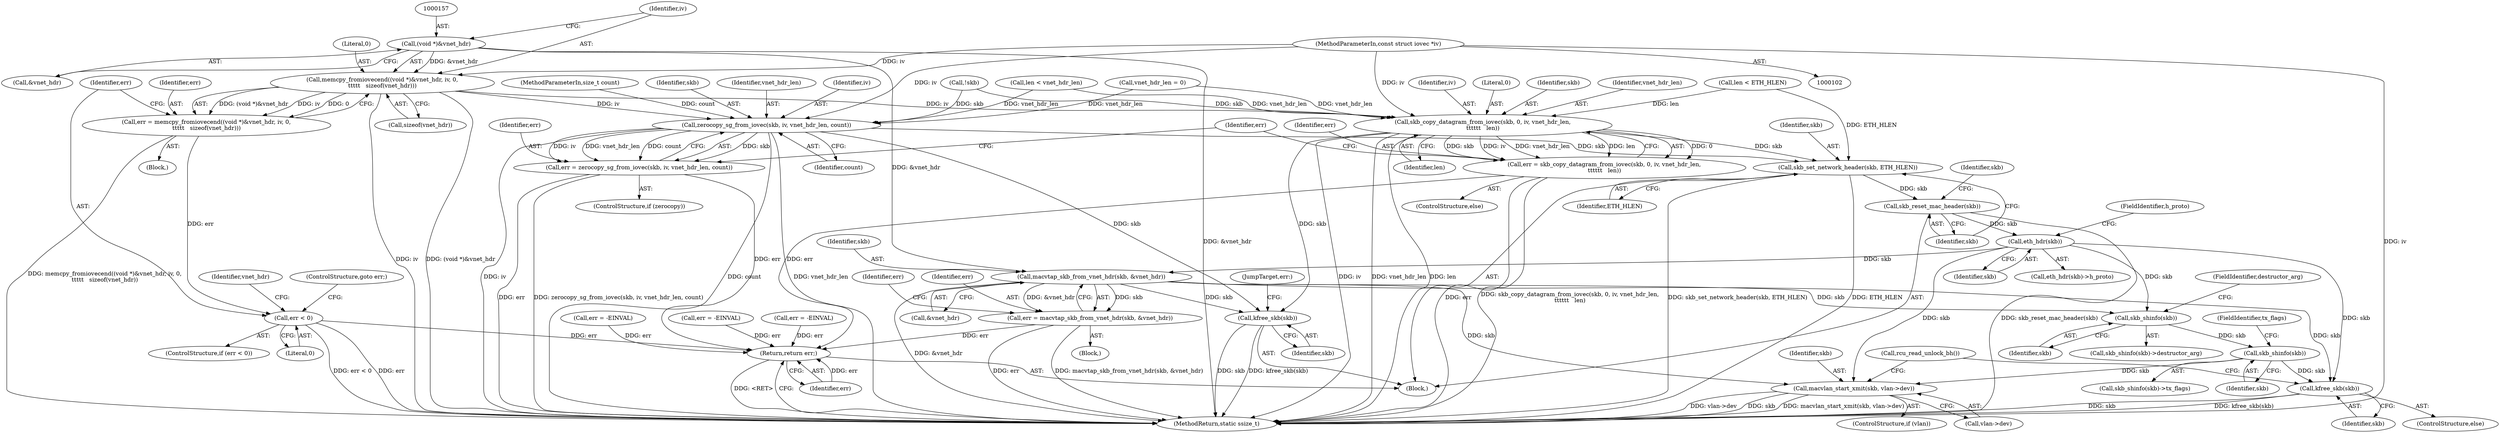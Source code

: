 digraph "0_linux_b92946e2919134ebe2a4083e4302236295ea2a73@API" {
"1000155" [label="(Call,memcpy_fromiovecend((void *)&vnet_hdr, iv, 0,\n\t\t\t\t\t   sizeof(vnet_hdr)))"];
"1000156" [label="(Call,(void *)&vnet_hdr)"];
"1000105" [label="(MethodParameterIn,const struct iovec *iv)"];
"1000153" [label="(Call,err = memcpy_fromiovecend((void *)&vnet_hdr, iv, 0,\n\t\t\t\t\t   sizeof(vnet_hdr)))"];
"1000165" [label="(Call,err < 0)"];
"1000381" [label="(Return,return err;)"];
"1000280" [label="(Call,zerocopy_sg_from_iovec(skb, iv, vnet_hdr_len, count))"];
"1000278" [label="(Call,err = zerocopy_sg_from_iovec(skb, iv, vnet_hdr_len, count))"];
"1000297" [label="(Call,skb_set_network_header(skb, ETH_HLEN))"];
"1000300" [label="(Call,skb_reset_mac_header(skb))"];
"1000307" [label="(Call,eth_hdr(skb))"];
"1000315" [label="(Call,macvtap_skb_from_vnet_hdr(skb, &vnet_hdr))"];
"1000313" [label="(Call,err = macvtap_skb_from_vnet_hdr(skb, &vnet_hdr))"];
"1000334" [label="(Call,skb_shinfo(skb))"];
"1000342" [label="(Call,skb_shinfo(skb))"];
"1000348" [label="(Call,macvlan_start_xmit(skb, vlan->dev))"];
"1000354" [label="(Call,kfree_skb(skb))"];
"1000360" [label="(Call,kfree_skb(skb))"];
"1000288" [label="(Call,skb_copy_datagram_from_iovec(skb, 0, iv, vnet_hdr_len,\n\t\t\t\t\t\t   len))"];
"1000286" [label="(Call,err = skb_copy_datagram_from_iovec(skb, 0, iv, vnet_hdr_len,\n\t\t\t\t\t\t   len))"];
"1000105" [label="(MethodParameterIn,const struct iovec *iv)"];
"1000320" [label="(Identifier,err)"];
"1000307" [label="(Call,eth_hdr(skb))"];
"1000284" [label="(Identifier,count)"];
"1000161" [label="(Literal,0)"];
"1000353" [label="(ControlStructure,else)"];
"1000300" [label="(Call,skb_reset_mac_header(skb))"];
"1000219" [label="(Call,len < ETH_HLEN)"];
"1000202" [label="(Call,err = -EINVAL)"];
"1000304" [label="(Identifier,skb)"];
"1000298" [label="(Identifier,skb)"];
"1000346" [label="(ControlStructure,if (vlan))"];
"1000299" [label="(Identifier,ETH_HLEN)"];
"1000350" [label="(Call,vlan->dev)"];
"1000160" [label="(Identifier,iv)"];
"1000273" [label="(Call,!skb)"];
"1000280" [label="(Call,zerocopy_sg_from_iovec(skb, iv, vnet_hdr_len, count))"];
"1000164" [label="(ControlStructure,if (err < 0))"];
"1000317" [label="(Call,&vnet_hdr)"];
"1000276" [label="(ControlStructure,if (zerocopy))"];
"1000383" [label="(MethodReturn,static ssize_t)"];
"1000278" [label="(Call,err = zerocopy_sg_from_iovec(skb, iv, vnet_hdr_len, count))"];
"1000313" [label="(Call,err = macvtap_skb_from_vnet_hdr(skb, &vnet_hdr))"];
"1000336" [label="(FieldIdentifier,destructor_arg)"];
"1000291" [label="(Identifier,iv)"];
"1000166" [label="(Identifier,err)"];
"1000306" [label="(Call,eth_hdr(skb)->h_proto)"];
"1000348" [label="(Call,macvlan_start_xmit(skb, vlan->dev))"];
"1000156" [label="(Call,(void *)&vnet_hdr)"];
"1000354" [label="(Call,kfree_skb(skb))"];
"1000281" [label="(Identifier,skb)"];
"1000334" [label="(Call,skb_shinfo(skb))"];
"1000316" [label="(Identifier,skb)"];
"1000153" [label="(Call,err = memcpy_fromiovecend((void *)&vnet_hdr, iv, 0,\n\t\t\t\t\t   sizeof(vnet_hdr)))"];
"1000165" [label="(Call,err < 0)"];
"1000382" [label="(Identifier,err)"];
"1000315" [label="(Call,macvtap_skb_from_vnet_hdr(skb, &vnet_hdr))"];
"1000290" [label="(Literal,0)"];
"1000297" [label="(Call,skb_set_network_header(skb, ETH_HLEN))"];
"1000293" [label="(Identifier,len)"];
"1000141" [label="(Call,err = -EINVAL)"];
"1000135" [label="(Block,)"];
"1000301" [label="(Identifier,skb)"];
"1000285" [label="(ControlStructure,else)"];
"1000121" [label="(Call,vnet_hdr_len = 0)"];
"1000360" [label="(Call,kfree_skb(skb))"];
"1000362" [label="(JumpTarget,err:)"];
"1000289" [label="(Identifier,skb)"];
"1000355" [label="(Identifier,skb)"];
"1000173" [label="(Identifier,vnet_hdr)"];
"1000167" [label="(Literal,0)"];
"1000361" [label="(Identifier,skb)"];
"1000155" [label="(Call,memcpy_fromiovecend((void *)&vnet_hdr, iv, 0,\n\t\t\t\t\t   sizeof(vnet_hdr)))"];
"1000287" [label="(Identifier,err)"];
"1000213" [label="(Call,err = -EINVAL)"];
"1000283" [label="(Identifier,vnet_hdr_len)"];
"1000162" [label="(Call,sizeof(vnet_hdr))"];
"1000314" [label="(Identifier,err)"];
"1000308" [label="(Identifier,skb)"];
"1000335" [label="(Identifier,skb)"];
"1000349" [label="(Identifier,skb)"];
"1000282" [label="(Identifier,iv)"];
"1000279" [label="(Identifier,err)"];
"1000158" [label="(Call,&vnet_hdr)"];
"1000168" [label="(ControlStructure,goto err;)"];
"1000344" [label="(FieldIdentifier,tx_flags)"];
"1000154" [label="(Identifier,err)"];
"1000146" [label="(Call,len < vnet_hdr_len)"];
"1000295" [label="(Identifier,err)"];
"1000292" [label="(Identifier,vnet_hdr_len)"];
"1000333" [label="(Call,skb_shinfo(skb)->destructor_arg)"];
"1000342" [label="(Call,skb_shinfo(skb))"];
"1000312" [label="(Block,)"];
"1000109" [label="(Block,)"];
"1000381" [label="(Return,return err;)"];
"1000107" [label="(MethodParameterIn,size_t count)"];
"1000309" [label="(FieldIdentifier,h_proto)"];
"1000356" [label="(Call,rcu_read_unlock_bh())"];
"1000286" [label="(Call,err = skb_copy_datagram_from_iovec(skb, 0, iv, vnet_hdr_len,\n\t\t\t\t\t\t   len))"];
"1000341" [label="(Call,skb_shinfo(skb)->tx_flags)"];
"1000343" [label="(Identifier,skb)"];
"1000288" [label="(Call,skb_copy_datagram_from_iovec(skb, 0, iv, vnet_hdr_len,\n\t\t\t\t\t\t   len))"];
"1000155" -> "1000153"  [label="AST: "];
"1000155" -> "1000162"  [label="CFG: "];
"1000156" -> "1000155"  [label="AST: "];
"1000160" -> "1000155"  [label="AST: "];
"1000161" -> "1000155"  [label="AST: "];
"1000162" -> "1000155"  [label="AST: "];
"1000153" -> "1000155"  [label="CFG: "];
"1000155" -> "1000383"  [label="DDG: iv"];
"1000155" -> "1000383"  [label="DDG: (void *)&vnet_hdr"];
"1000155" -> "1000153"  [label="DDG: (void *)&vnet_hdr"];
"1000155" -> "1000153"  [label="DDG: iv"];
"1000155" -> "1000153"  [label="DDG: 0"];
"1000156" -> "1000155"  [label="DDG: &vnet_hdr"];
"1000105" -> "1000155"  [label="DDG: iv"];
"1000155" -> "1000280"  [label="DDG: iv"];
"1000155" -> "1000288"  [label="DDG: iv"];
"1000156" -> "1000158"  [label="CFG: "];
"1000157" -> "1000156"  [label="AST: "];
"1000158" -> "1000156"  [label="AST: "];
"1000160" -> "1000156"  [label="CFG: "];
"1000156" -> "1000383"  [label="DDG: &vnet_hdr"];
"1000156" -> "1000315"  [label="DDG: &vnet_hdr"];
"1000105" -> "1000102"  [label="AST: "];
"1000105" -> "1000383"  [label="DDG: iv"];
"1000105" -> "1000280"  [label="DDG: iv"];
"1000105" -> "1000288"  [label="DDG: iv"];
"1000153" -> "1000135"  [label="AST: "];
"1000154" -> "1000153"  [label="AST: "];
"1000166" -> "1000153"  [label="CFG: "];
"1000153" -> "1000383"  [label="DDG: memcpy_fromiovecend((void *)&vnet_hdr, iv, 0,\n\t\t\t\t\t   sizeof(vnet_hdr))"];
"1000153" -> "1000165"  [label="DDG: err"];
"1000165" -> "1000164"  [label="AST: "];
"1000165" -> "1000167"  [label="CFG: "];
"1000166" -> "1000165"  [label="AST: "];
"1000167" -> "1000165"  [label="AST: "];
"1000168" -> "1000165"  [label="CFG: "];
"1000173" -> "1000165"  [label="CFG: "];
"1000165" -> "1000383"  [label="DDG: err"];
"1000165" -> "1000383"  [label="DDG: err < 0"];
"1000165" -> "1000381"  [label="DDG: err"];
"1000381" -> "1000109"  [label="AST: "];
"1000381" -> "1000382"  [label="CFG: "];
"1000382" -> "1000381"  [label="AST: "];
"1000383" -> "1000381"  [label="CFG: "];
"1000381" -> "1000383"  [label="DDG: <RET>"];
"1000382" -> "1000381"  [label="DDG: err"];
"1000141" -> "1000381"  [label="DDG: err"];
"1000286" -> "1000381"  [label="DDG: err"];
"1000213" -> "1000381"  [label="DDG: err"];
"1000202" -> "1000381"  [label="DDG: err"];
"1000313" -> "1000381"  [label="DDG: err"];
"1000278" -> "1000381"  [label="DDG: err"];
"1000280" -> "1000278"  [label="AST: "];
"1000280" -> "1000284"  [label="CFG: "];
"1000281" -> "1000280"  [label="AST: "];
"1000282" -> "1000280"  [label="AST: "];
"1000283" -> "1000280"  [label="AST: "];
"1000284" -> "1000280"  [label="AST: "];
"1000278" -> "1000280"  [label="CFG: "];
"1000280" -> "1000383"  [label="DDG: iv"];
"1000280" -> "1000383"  [label="DDG: count"];
"1000280" -> "1000383"  [label="DDG: vnet_hdr_len"];
"1000280" -> "1000278"  [label="DDG: skb"];
"1000280" -> "1000278"  [label="DDG: iv"];
"1000280" -> "1000278"  [label="DDG: vnet_hdr_len"];
"1000280" -> "1000278"  [label="DDG: count"];
"1000273" -> "1000280"  [label="DDG: skb"];
"1000121" -> "1000280"  [label="DDG: vnet_hdr_len"];
"1000146" -> "1000280"  [label="DDG: vnet_hdr_len"];
"1000107" -> "1000280"  [label="DDG: count"];
"1000280" -> "1000297"  [label="DDG: skb"];
"1000280" -> "1000360"  [label="DDG: skb"];
"1000278" -> "1000276"  [label="AST: "];
"1000279" -> "1000278"  [label="AST: "];
"1000295" -> "1000278"  [label="CFG: "];
"1000278" -> "1000383"  [label="DDG: zerocopy_sg_from_iovec(skb, iv, vnet_hdr_len, count)"];
"1000278" -> "1000383"  [label="DDG: err"];
"1000297" -> "1000109"  [label="AST: "];
"1000297" -> "1000299"  [label="CFG: "];
"1000298" -> "1000297"  [label="AST: "];
"1000299" -> "1000297"  [label="AST: "];
"1000301" -> "1000297"  [label="CFG: "];
"1000297" -> "1000383"  [label="DDG: skb_set_network_header(skb, ETH_HLEN)"];
"1000297" -> "1000383"  [label="DDG: ETH_HLEN"];
"1000288" -> "1000297"  [label="DDG: skb"];
"1000219" -> "1000297"  [label="DDG: ETH_HLEN"];
"1000297" -> "1000300"  [label="DDG: skb"];
"1000300" -> "1000109"  [label="AST: "];
"1000300" -> "1000301"  [label="CFG: "];
"1000301" -> "1000300"  [label="AST: "];
"1000304" -> "1000300"  [label="CFG: "];
"1000300" -> "1000383"  [label="DDG: skb_reset_mac_header(skb)"];
"1000300" -> "1000307"  [label="DDG: skb"];
"1000307" -> "1000306"  [label="AST: "];
"1000307" -> "1000308"  [label="CFG: "];
"1000308" -> "1000307"  [label="AST: "];
"1000309" -> "1000307"  [label="CFG: "];
"1000307" -> "1000315"  [label="DDG: skb"];
"1000307" -> "1000334"  [label="DDG: skb"];
"1000307" -> "1000348"  [label="DDG: skb"];
"1000307" -> "1000354"  [label="DDG: skb"];
"1000315" -> "1000313"  [label="AST: "];
"1000315" -> "1000317"  [label="CFG: "];
"1000316" -> "1000315"  [label="AST: "];
"1000317" -> "1000315"  [label="AST: "];
"1000313" -> "1000315"  [label="CFG: "];
"1000315" -> "1000383"  [label="DDG: &vnet_hdr"];
"1000315" -> "1000313"  [label="DDG: skb"];
"1000315" -> "1000313"  [label="DDG: &vnet_hdr"];
"1000315" -> "1000334"  [label="DDG: skb"];
"1000315" -> "1000348"  [label="DDG: skb"];
"1000315" -> "1000354"  [label="DDG: skb"];
"1000315" -> "1000360"  [label="DDG: skb"];
"1000313" -> "1000312"  [label="AST: "];
"1000314" -> "1000313"  [label="AST: "];
"1000320" -> "1000313"  [label="CFG: "];
"1000313" -> "1000383"  [label="DDG: macvtap_skb_from_vnet_hdr(skb, &vnet_hdr)"];
"1000313" -> "1000383"  [label="DDG: err"];
"1000334" -> "1000333"  [label="AST: "];
"1000334" -> "1000335"  [label="CFG: "];
"1000335" -> "1000334"  [label="AST: "];
"1000336" -> "1000334"  [label="CFG: "];
"1000334" -> "1000342"  [label="DDG: skb"];
"1000342" -> "1000341"  [label="AST: "];
"1000342" -> "1000343"  [label="CFG: "];
"1000343" -> "1000342"  [label="AST: "];
"1000344" -> "1000342"  [label="CFG: "];
"1000342" -> "1000348"  [label="DDG: skb"];
"1000342" -> "1000354"  [label="DDG: skb"];
"1000348" -> "1000346"  [label="AST: "];
"1000348" -> "1000350"  [label="CFG: "];
"1000349" -> "1000348"  [label="AST: "];
"1000350" -> "1000348"  [label="AST: "];
"1000356" -> "1000348"  [label="CFG: "];
"1000348" -> "1000383"  [label="DDG: skb"];
"1000348" -> "1000383"  [label="DDG: macvlan_start_xmit(skb, vlan->dev)"];
"1000348" -> "1000383"  [label="DDG: vlan->dev"];
"1000354" -> "1000353"  [label="AST: "];
"1000354" -> "1000355"  [label="CFG: "];
"1000355" -> "1000354"  [label="AST: "];
"1000356" -> "1000354"  [label="CFG: "];
"1000354" -> "1000383"  [label="DDG: kfree_skb(skb)"];
"1000354" -> "1000383"  [label="DDG: skb"];
"1000360" -> "1000109"  [label="AST: "];
"1000360" -> "1000361"  [label="CFG: "];
"1000361" -> "1000360"  [label="AST: "];
"1000362" -> "1000360"  [label="CFG: "];
"1000360" -> "1000383"  [label="DDG: skb"];
"1000360" -> "1000383"  [label="DDG: kfree_skb(skb)"];
"1000288" -> "1000360"  [label="DDG: skb"];
"1000288" -> "1000286"  [label="AST: "];
"1000288" -> "1000293"  [label="CFG: "];
"1000289" -> "1000288"  [label="AST: "];
"1000290" -> "1000288"  [label="AST: "];
"1000291" -> "1000288"  [label="AST: "];
"1000292" -> "1000288"  [label="AST: "];
"1000293" -> "1000288"  [label="AST: "];
"1000286" -> "1000288"  [label="CFG: "];
"1000288" -> "1000383"  [label="DDG: iv"];
"1000288" -> "1000383"  [label="DDG: vnet_hdr_len"];
"1000288" -> "1000383"  [label="DDG: len"];
"1000288" -> "1000286"  [label="DDG: 0"];
"1000288" -> "1000286"  [label="DDG: skb"];
"1000288" -> "1000286"  [label="DDG: iv"];
"1000288" -> "1000286"  [label="DDG: vnet_hdr_len"];
"1000288" -> "1000286"  [label="DDG: len"];
"1000273" -> "1000288"  [label="DDG: skb"];
"1000121" -> "1000288"  [label="DDG: vnet_hdr_len"];
"1000146" -> "1000288"  [label="DDG: vnet_hdr_len"];
"1000219" -> "1000288"  [label="DDG: len"];
"1000286" -> "1000285"  [label="AST: "];
"1000287" -> "1000286"  [label="AST: "];
"1000295" -> "1000286"  [label="CFG: "];
"1000286" -> "1000383"  [label="DDG: err"];
"1000286" -> "1000383"  [label="DDG: skb_copy_datagram_from_iovec(skb, 0, iv, vnet_hdr_len,\n\t\t\t\t\t\t   len)"];
}
